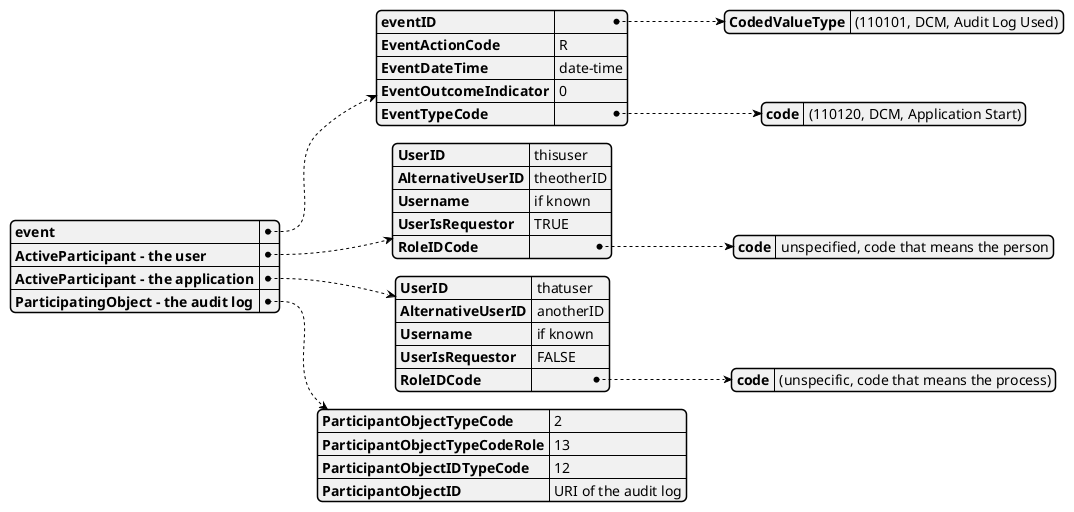 
@startjson
{
	"event": {
	   "eventID" : { "CodedValueType" : "(110101, DCM, Audit Log Used)"},
	   "EventActionCode": "R",
	   "EventDateTime" : "date-time",
	   "EventOutcomeIndicator": "0",
	   "EventTypeCode" : { "code" : "(110120, DCM, Application Start)"}
	   },
	"ActiveParticipant - the user" : {
	   "UserID" : "thisuser",
	   "AlternativeUserID" : "theotherID",
	   "Username" : "if known",
	   "UserIsRequestor" : "TRUE",
	   "RoleIDCode" : { "code" : "unspecified, code that means the person"}
	   },
	"ActiveParticipant - the application" : {
	   "UserID" : "thatuser",
	   "AlternativeUserID" : "anotherID",
	   "Username" : "if known",
	   "UserIsRequestor" : "FALSE",
	   "RoleIDCode" : { "code" : "(unspecific, code that means the process)"}	   
	   },
	"ParticipatingObject - the audit log" : {
	   "ParticipantObjectTypeCode" : 2,
	   "ParticipantObjectTypeCodeRole" : 13,
	   "ParticipantObjectIDTypeCode" : 12,
	   "ParticipantObjectID" : "URI of the audit log"
	   }	  
}
@endjson


	   
